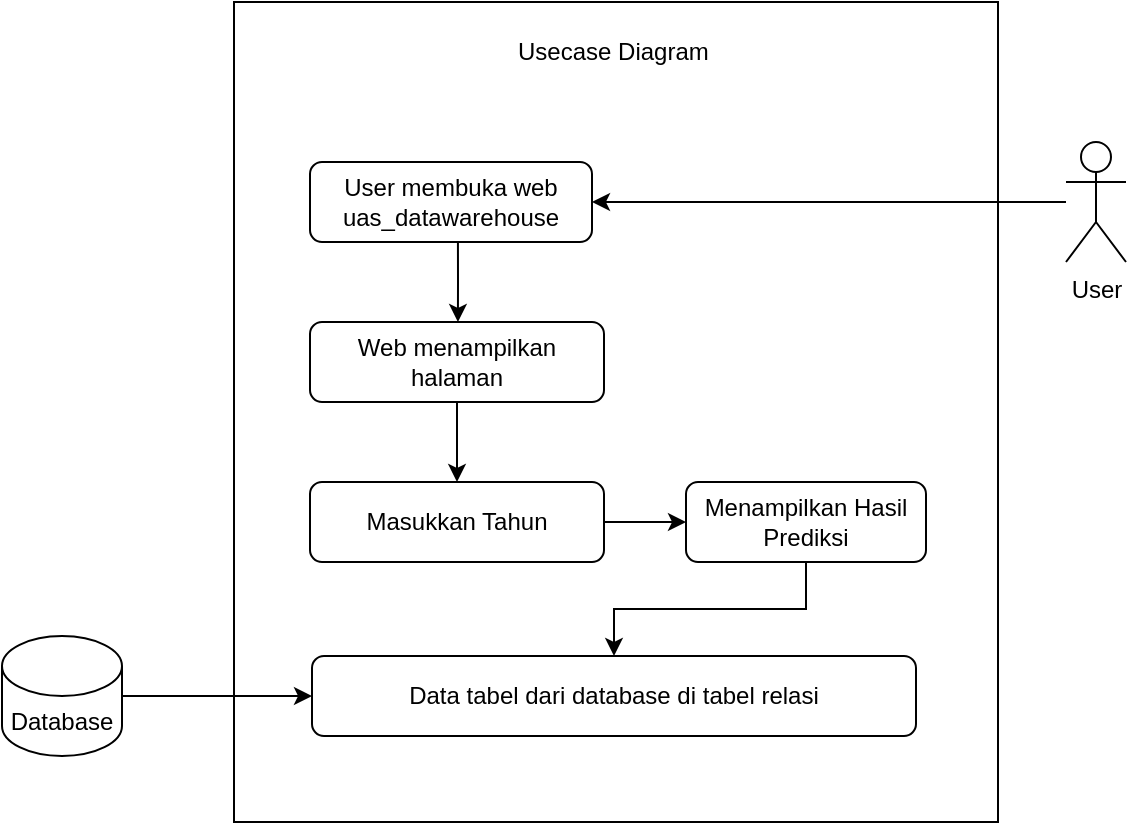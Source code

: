 <mxfile version="20.8.5" type="device"><diagram id="9Nt-HjL_H93JwqeE3YYk" name="Page-1"><mxGraphModel dx="1130" dy="513" grid="1" gridSize="10" guides="1" tooltips="1" connect="1" arrows="1" fold="1" page="1" pageScale="1" pageWidth="850" pageHeight="1100" math="0" shadow="0"><root><mxCell id="0"/><mxCell id="1" parent="0"/><mxCell id="5D7hUQs9C2JH-Jx1tFQO-1" value="" style="rounded=0;whiteSpace=wrap;html=1;" vertex="1" parent="1"><mxGeometry x="216" y="190" width="382" height="410" as="geometry"/></mxCell><mxCell id="5D7hUQs9C2JH-Jx1tFQO-2" style="edgeStyle=orthogonalEdgeStyle;rounded=0;orthogonalLoop=1;jettySize=auto;html=1;entryX=1;entryY=0.5;entryDx=0;entryDy=0;" edge="1" parent="1" source="5D7hUQs9C2JH-Jx1tFQO-3" target="5D7hUQs9C2JH-Jx1tFQO-5"><mxGeometry relative="1" as="geometry"/></mxCell><mxCell id="5D7hUQs9C2JH-Jx1tFQO-3" value="&lt;div&gt;User&lt;/div&gt;&lt;div&gt;&lt;br&gt;&lt;/div&gt;" style="shape=umlActor;verticalLabelPosition=bottom;verticalAlign=top;html=1;outlineConnect=0;" vertex="1" parent="1"><mxGeometry x="632" y="260" width="30" height="60" as="geometry"/></mxCell><mxCell id="5D7hUQs9C2JH-Jx1tFQO-4" style="edgeStyle=orthogonalEdgeStyle;rounded=0;orthogonalLoop=1;jettySize=auto;html=1;" edge="1" parent="1"><mxGeometry relative="1" as="geometry"><Array as="points"><mxPoint x="328" y="330"/><mxPoint x="328" y="330"/></Array><mxPoint x="327.966" y="310" as="sourcePoint"/><mxPoint x="327.966" y="350" as="targetPoint"/></mxGeometry></mxCell><mxCell id="5D7hUQs9C2JH-Jx1tFQO-5" value="&lt;div&gt;User membuka web uas_datawarehouse&lt;/div&gt;" style="rounded=1;whiteSpace=wrap;html=1;" vertex="1" parent="1"><mxGeometry x="254" y="270" width="141" height="40" as="geometry"/></mxCell><mxCell id="5D7hUQs9C2JH-Jx1tFQO-6" style="edgeStyle=orthogonalEdgeStyle;rounded=0;orthogonalLoop=1;jettySize=auto;html=1;entryX=0.5;entryY=0;entryDx=0;entryDy=0;" edge="1" parent="1" source="5D7hUQs9C2JH-Jx1tFQO-7" target="5D7hUQs9C2JH-Jx1tFQO-10"><mxGeometry relative="1" as="geometry"/></mxCell><mxCell id="5D7hUQs9C2JH-Jx1tFQO-7" value="Web menampilkan halaman" style="rounded=1;whiteSpace=wrap;html=1;" vertex="1" parent="1"><mxGeometry x="254" y="350" width="147" height="40" as="geometry"/></mxCell><mxCell id="5D7hUQs9C2JH-Jx1tFQO-8" value="Usecase Diagram" style="text;strokeColor=none;fillColor=none;align=left;verticalAlign=middle;spacingLeft=4;spacingRight=4;overflow=hidden;points=[[0,0.5],[1,0.5]];portConstraint=eastwest;rotatable=0;whiteSpace=wrap;html=1;" vertex="1" parent="1"><mxGeometry x="352" y="200" width="122" height="30" as="geometry"/></mxCell><mxCell id="5D7hUQs9C2JH-Jx1tFQO-9" style="edgeStyle=orthogonalEdgeStyle;rounded=0;orthogonalLoop=1;jettySize=auto;html=1;entryX=0;entryY=0.5;entryDx=0;entryDy=0;" edge="1" parent="1" source="5D7hUQs9C2JH-Jx1tFQO-10" target="5D7hUQs9C2JH-Jx1tFQO-12"><mxGeometry relative="1" as="geometry"/></mxCell><mxCell id="5D7hUQs9C2JH-Jx1tFQO-10" value="Masukkan Tahun" style="rounded=1;whiteSpace=wrap;html=1;" vertex="1" parent="1"><mxGeometry x="254" y="430" width="147" height="40" as="geometry"/></mxCell><mxCell id="5D7hUQs9C2JH-Jx1tFQO-11" style="edgeStyle=orthogonalEdgeStyle;rounded=0;orthogonalLoop=1;jettySize=auto;html=1;" edge="1" parent="1" source="5D7hUQs9C2JH-Jx1tFQO-12" target="5D7hUQs9C2JH-Jx1tFQO-15"><mxGeometry relative="1" as="geometry"/></mxCell><mxCell id="5D7hUQs9C2JH-Jx1tFQO-12" value="Menampilkan Hasil Prediksi" style="rounded=1;whiteSpace=wrap;html=1;" vertex="1" parent="1"><mxGeometry x="442" y="430" width="120" height="40" as="geometry"/></mxCell><mxCell id="5D7hUQs9C2JH-Jx1tFQO-13" style="edgeStyle=orthogonalEdgeStyle;rounded=0;orthogonalLoop=1;jettySize=auto;html=1;" edge="1" parent="1" source="5D7hUQs9C2JH-Jx1tFQO-14" target="5D7hUQs9C2JH-Jx1tFQO-15"><mxGeometry relative="1" as="geometry"/></mxCell><mxCell id="5D7hUQs9C2JH-Jx1tFQO-14" value="Database" style="shape=cylinder3;whiteSpace=wrap;html=1;boundedLbl=1;backgroundOutline=1;size=15;" vertex="1" parent="1"><mxGeometry x="100" y="507" width="60" height="60" as="geometry"/></mxCell><mxCell id="5D7hUQs9C2JH-Jx1tFQO-15" value="Data tabel dari database di tabel relasi" style="rounded=1;whiteSpace=wrap;html=1;" vertex="1" parent="1"><mxGeometry x="255" y="517" width="302" height="40" as="geometry"/></mxCell></root></mxGraphModel></diagram></mxfile>